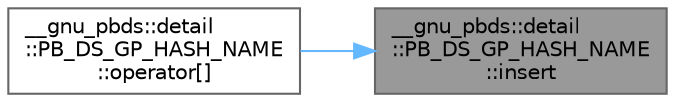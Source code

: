 digraph "__gnu_pbds::detail::PB_DS_GP_HASH_NAME::insert"
{
 // LATEX_PDF_SIZE
  bgcolor="transparent";
  edge [fontname=Helvetica,fontsize=10,labelfontname=Helvetica,labelfontsize=10];
  node [fontname=Helvetica,fontsize=10,shape=box,height=0.2,width=0.4];
  rankdir="RL";
  Node1 [id="Node000001",label="__gnu_pbds::detail\l::PB_DS_GP_HASH_NAME\l::insert",height=0.2,width=0.4,color="gray40", fillcolor="grey60", style="filled", fontcolor="black",tooltip=" "];
  Node1 -> Node2 [id="edge2_Node000001_Node000002",dir="back",color="steelblue1",style="solid",tooltip=" "];
  Node2 [id="Node000002",label="__gnu_pbds::detail\l::PB_DS_GP_HASH_NAME\l::operator[]",height=0.2,width=0.4,color="grey40", fillcolor="white", style="filled",URL="$class____gnu__pbds_1_1detail_1_1_p_b___d_s___g_p___h_a_s_h___n_a_m_e.html#a33aa4a897dda6dc423644d114d372f7f",tooltip=" "];
}
